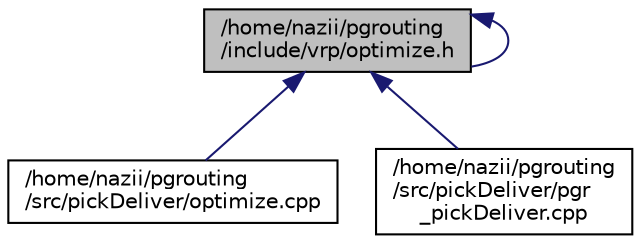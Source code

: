 digraph "/home/nazii/pgrouting/include/vrp/optimize.h"
{
  edge [fontname="Helvetica",fontsize="10",labelfontname="Helvetica",labelfontsize="10"];
  node [fontname="Helvetica",fontsize="10",shape=record];
  Node40 [label="/home/nazii/pgrouting\l/include/vrp/optimize.h",height=0.2,width=0.4,color="black", fillcolor="grey75", style="filled", fontcolor="black"];
  Node40 -> Node41 [dir="back",color="midnightblue",fontsize="10",style="solid",fontname="Helvetica"];
  Node41 [label="/home/nazii/pgrouting\l/src/pickDeliver/optimize.cpp",height=0.2,width=0.4,color="black", fillcolor="white", style="filled",URL="$optimize_8cpp.html"];
  Node40 -> Node42 [dir="back",color="midnightblue",fontsize="10",style="solid",fontname="Helvetica"];
  Node42 [label="/home/nazii/pgrouting\l/src/pickDeliver/pgr\l_pickDeliver.cpp",height=0.2,width=0.4,color="black", fillcolor="white", style="filled",URL="$pgr__pickDeliver_8cpp.html"];
  Node40 -> Node40 [dir="back",color="midnightblue",fontsize="10",style="solid",fontname="Helvetica"];
}
